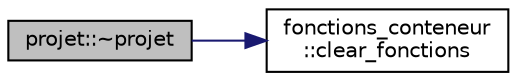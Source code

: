 digraph "projet::~projet"
{
  edge [fontname="Helvetica",fontsize="10",labelfontname="Helvetica",labelfontsize="10"];
  node [fontname="Helvetica",fontsize="10",shape=record];
  rankdir="LR";
  Node1 [label="projet::~projet",height=0.2,width=0.4,color="black", fillcolor="grey75", style="filled", fontcolor="black"];
  Node1 -> Node2 [color="midnightblue",fontsize="10",style="solid",fontname="Helvetica"];
  Node2 [label="fonctions_conteneur\l::clear_fonctions",height=0.2,width=0.4,color="black", fillcolor="white", style="filled",URL="$classfonctions__conteneur.html#aa648c8850d0e453e173c920f4f94d571"];
}
